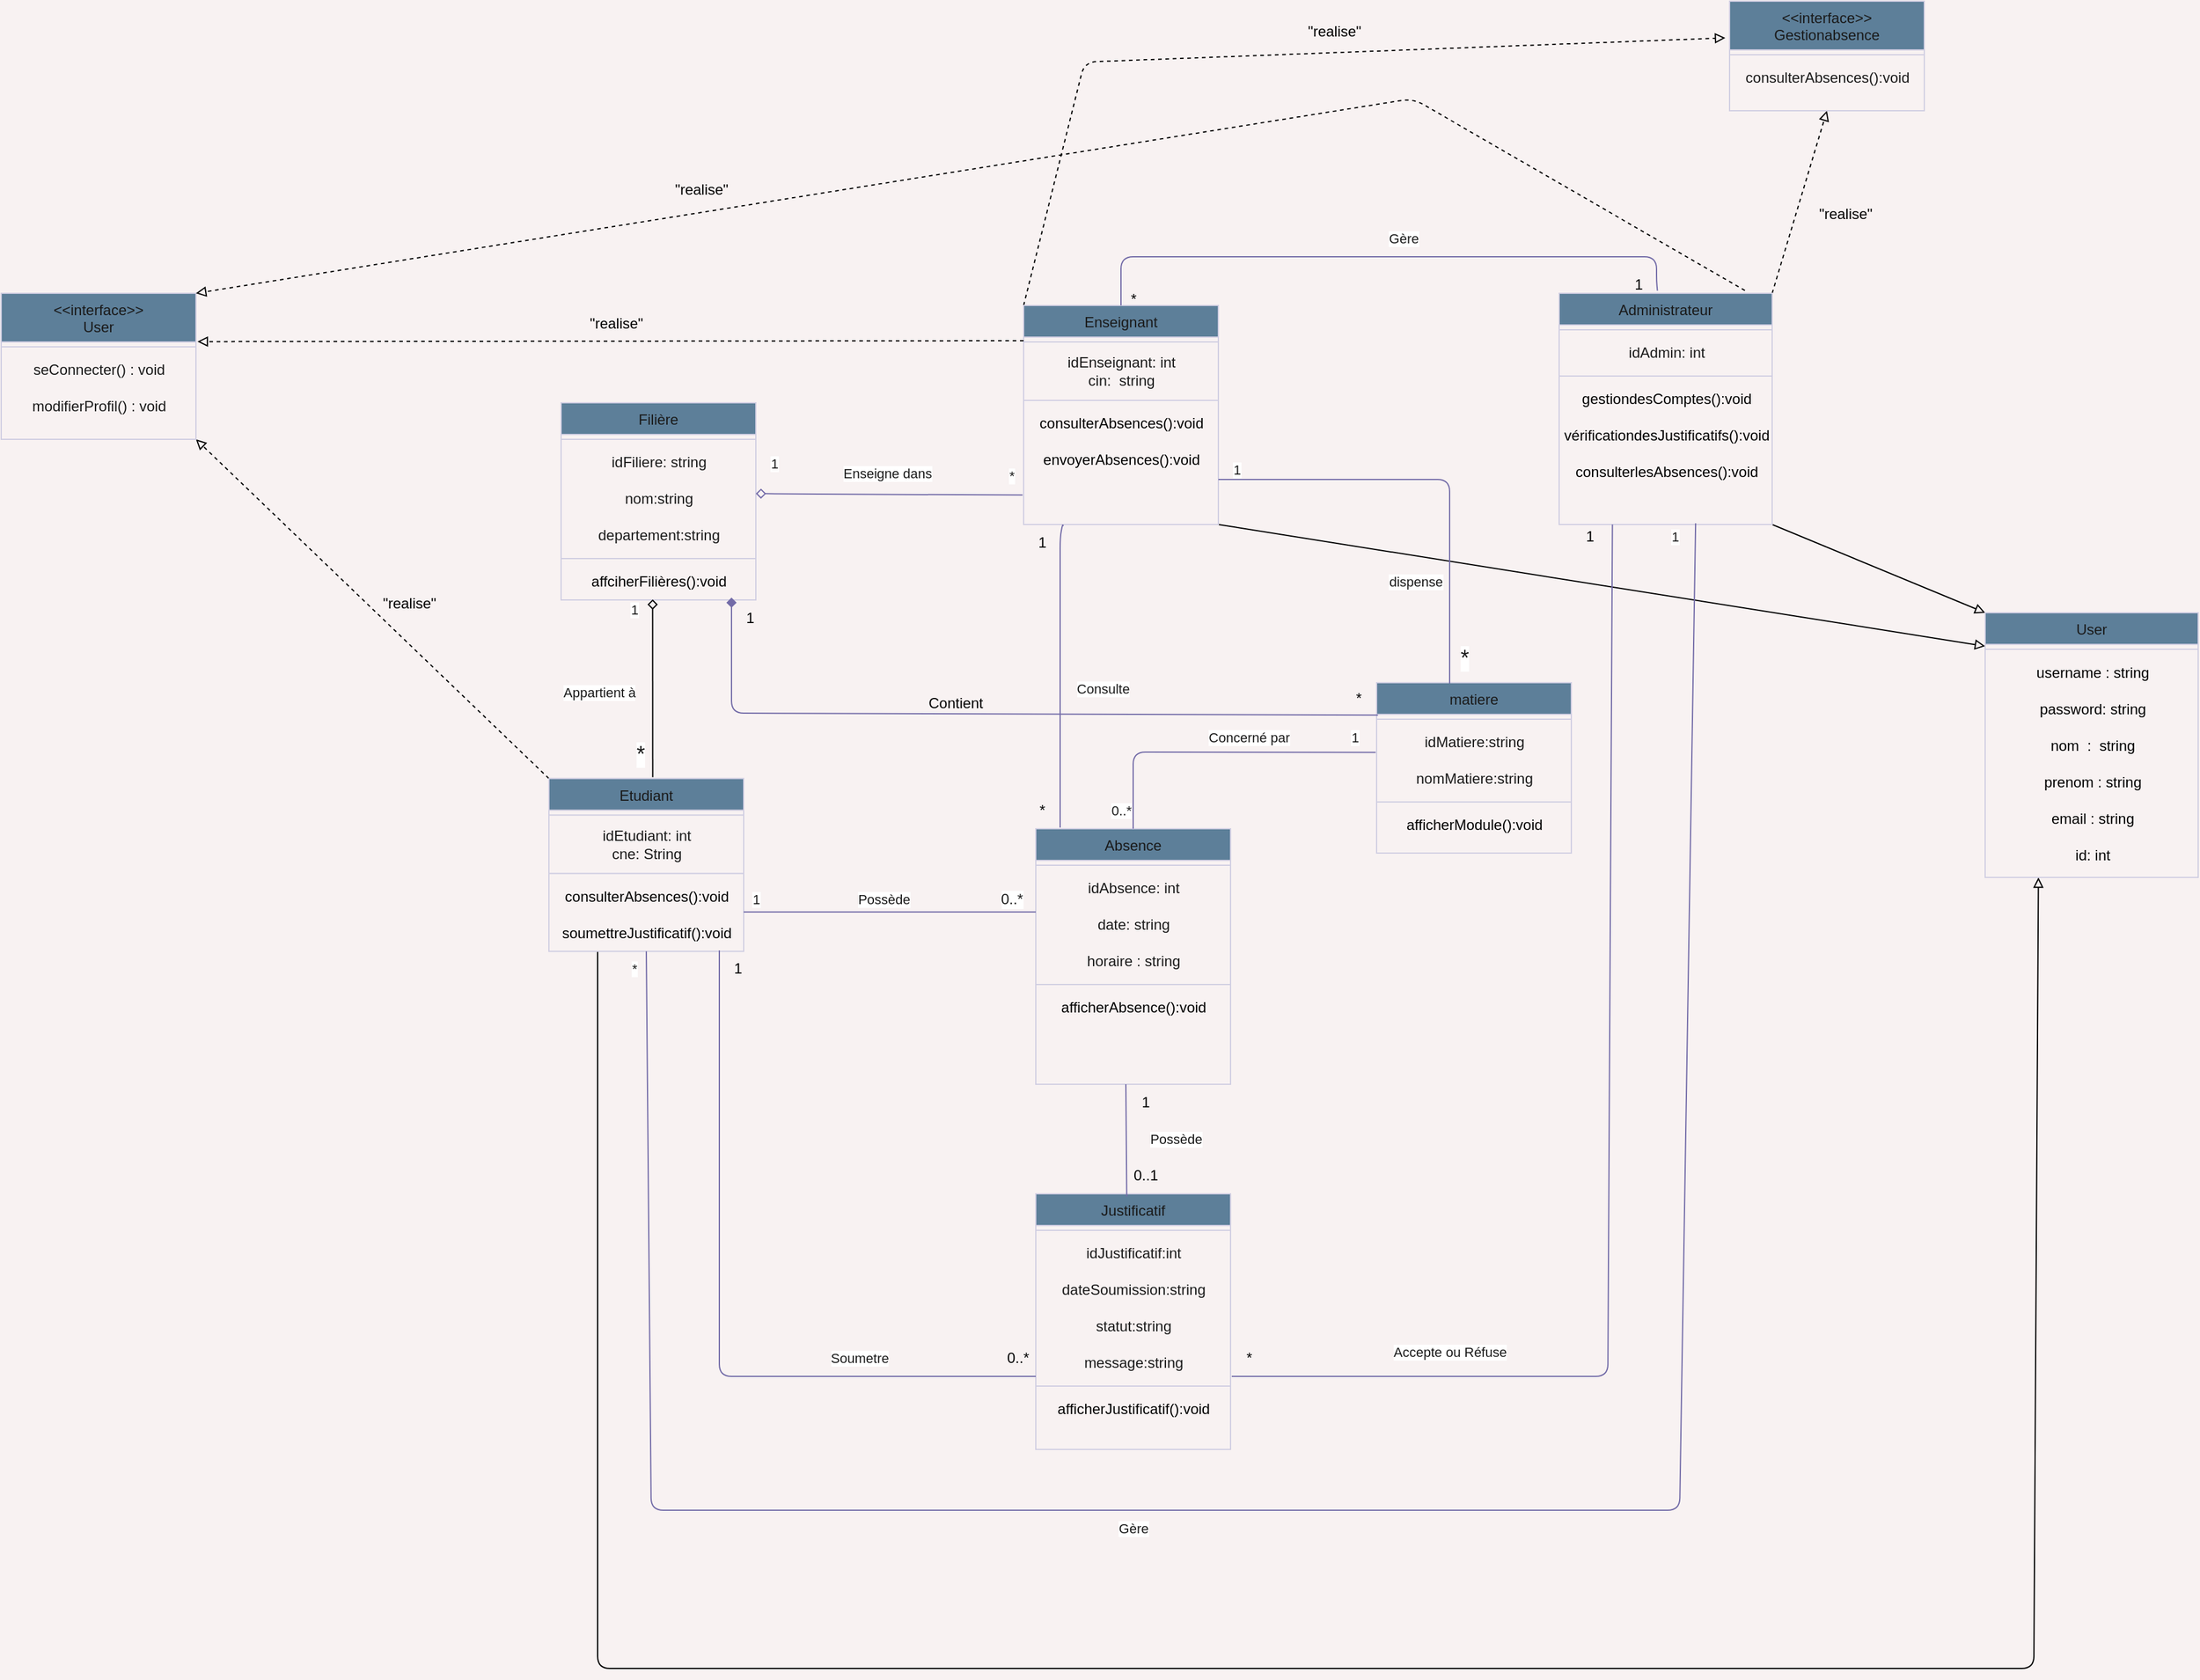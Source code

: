 <mxfile>
    <diagram id="C5RBs43oDa-KdzZeNtuy" name="Page-1">
        <mxGraphModel dx="1240" dy="467" grid="1" gridSize="10" guides="1" tooltips="1" connect="1" arrows="1" fold="1" page="1" pageScale="1" pageWidth="827" pageHeight="1169" background="light-dark(#f8f2f2, #121212)" math="0" shadow="0">
            <root>
                <mxCell id="WIyWlLk6GJQsqaUBKTNV-0"/>
                <mxCell id="WIyWlLk6GJQsqaUBKTNV-1" parent="WIyWlLk6GJQsqaUBKTNV-0"/>
                <mxCell id="57" style="edgeStyle=none;html=1;exitX=0;exitY=0;exitDx=0;exitDy=0;entryX=1;entryY=1;entryDx=0;entryDy=0;dashed=1;endArrow=block;endFill=0;" parent="WIyWlLk6GJQsqaUBKTNV-1" source="zkfFHV4jXpPFQw0GAbJ--6" target="50" edge="1">
                    <mxGeometry relative="1" as="geometry"/>
                </mxCell>
                <mxCell id="91" style="edgeStyle=none;html=1;exitX=0.25;exitY=1;exitDx=0;exitDy=0;endArrow=block;endFill=0;entryX=0.25;entryY=1;entryDx=0;entryDy=0;" parent="WIyWlLk6GJQsqaUBKTNV-1" source="zkfFHV4jXpPFQw0GAbJ--6" edge="1" target="72">
                    <mxGeometry relative="1" as="geometry">
                        <mxPoint x="1310" y="740" as="targetPoint"/>
                        <Array as="points">
                            <mxPoint x="130" y="1400"/>
                            <mxPoint x="1310" y="1400"/>
                        </Array>
                    </mxGeometry>
                </mxCell>
                <mxCell id="zkfFHV4jXpPFQw0GAbJ--6" value="Etudiant" style="swimlane;fontStyle=0;align=center;verticalAlign=top;childLayout=stackLayout;horizontal=1;startSize=26;horizontalStack=0;resizeParent=1;resizeLast=0;collapsible=1;marginBottom=0;rounded=0;shadow=0;strokeWidth=1;labelBackgroundColor=none;fillColor=#5D7F99;strokeColor=#D0CEE2;fontColor=#1A1A1A;" parent="WIyWlLk6GJQsqaUBKTNV-1" vertex="1">
                    <mxGeometry x="90" y="668.75" width="160" height="142" as="geometry">
                        <mxRectangle x="130" y="380" width="160" height="26" as="alternateBounds"/>
                    </mxGeometry>
                </mxCell>
                <mxCell id="zkfFHV4jXpPFQw0GAbJ--9" value="" style="line;html=1;strokeWidth=1;align=left;verticalAlign=middle;spacingTop=-1;spacingLeft=3;spacingRight=3;rotatable=0;labelPosition=right;points=[];portConstraint=eastwest;labelBackgroundColor=none;fillColor=#5D7F99;strokeColor=#D0CEE2;fontColor=#1A1A1A;rounded=0;" parent="zkfFHV4jXpPFQw0GAbJ--6" vertex="1">
                    <mxGeometry y="26" width="160" height="8" as="geometry"/>
                </mxCell>
                <mxCell id="KPbJ_3w0T-IEtuTJ-LnU-7" value="&lt;div&gt;idEtudiant: int&lt;/div&gt;cne: String" style="text;html=1;align=center;verticalAlign=middle;resizable=0;points=[];autosize=1;strokeColor=none;fillColor=none;fontColor=#1A1A1A;" parent="zkfFHV4jXpPFQw0GAbJ--6" vertex="1">
                    <mxGeometry y="34" width="160" height="40" as="geometry"/>
                </mxCell>
                <mxCell id="17" value="" style="line;html=1;strokeWidth=1;align=left;verticalAlign=middle;spacingTop=-1;spacingLeft=3;spacingRight=3;rotatable=0;labelPosition=right;points=[];portConstraint=eastwest;labelBackgroundColor=none;fillColor=#5D7F99;strokeColor=#D0CEE2;fontColor=#1A1A1A;rounded=0;" parent="zkfFHV4jXpPFQw0GAbJ--6" vertex="1">
                    <mxGeometry y="74" width="160" height="8" as="geometry"/>
                </mxCell>
                <mxCell id="18" value="consulterAbsences():void" style="text;html=1;align=center;verticalAlign=middle;resizable=0;points=[];autosize=1;strokeColor=none;fillColor=none;" parent="zkfFHV4jXpPFQw0GAbJ--6" vertex="1">
                    <mxGeometry y="82" width="160" height="30" as="geometry"/>
                </mxCell>
                <mxCell id="20" value="soumettreJustificatif():void" style="text;html=1;align=center;verticalAlign=middle;resizable=0;points=[];autosize=1;strokeColor=none;fillColor=none;" parent="zkfFHV4jXpPFQw0GAbJ--6" vertex="1">
                    <mxGeometry y="112" width="160" height="30" as="geometry"/>
                </mxCell>
                <mxCell id="67" style="edgeStyle=none;html=1;exitX=0;exitY=0;exitDx=0;exitDy=0;entryX=-0.022;entryY=0.335;entryDx=0;entryDy=0;entryPerimeter=0;dashed=1;endArrow=block;endFill=0;" parent="WIyWlLk6GJQsqaUBKTNV-1" source="KPbJ_3w0T-IEtuTJ-LnU-0" target="63" edge="1">
                    <mxGeometry relative="1" as="geometry">
                        <mxPoint x="610.0" y="20" as="targetPoint"/>
                        <Array as="points">
                            <mxPoint x="530" y="80"/>
                        </Array>
                    </mxGeometry>
                </mxCell>
                <mxCell id="90" style="edgeStyle=none;html=1;exitX=1;exitY=1;exitDx=0;exitDy=0;endArrow=block;endFill=0;" parent="WIyWlLk6GJQsqaUBKTNV-1" source="KPbJ_3w0T-IEtuTJ-LnU-0" edge="1">
                    <mxGeometry relative="1" as="geometry">
                        <mxPoint x="1270" y="560" as="targetPoint"/>
                    </mxGeometry>
                </mxCell>
                <mxCell id="KPbJ_3w0T-IEtuTJ-LnU-0" value="Enseignant" style="swimlane;fontStyle=0;align=center;verticalAlign=top;childLayout=stackLayout;horizontal=1;startSize=26;horizontalStack=0;resizeParent=1;resizeLast=0;collapsible=1;marginBottom=0;rounded=0;shadow=0;strokeWidth=1;labelBackgroundColor=none;fillColor=#5D7F99;strokeColor=#D0CEE2;fontColor=#1A1A1A;" parent="WIyWlLk6GJQsqaUBKTNV-1" vertex="1">
                    <mxGeometry x="480" y="280" width="160" height="180" as="geometry">
                        <mxRectangle x="130" y="380" width="160" height="26" as="alternateBounds"/>
                    </mxGeometry>
                </mxCell>
                <mxCell id="KPbJ_3w0T-IEtuTJ-LnU-1" value="" style="line;html=1;strokeWidth=1;align=left;verticalAlign=middle;spacingTop=-1;spacingLeft=3;spacingRight=3;rotatable=0;labelPosition=right;points=[];portConstraint=eastwest;labelBackgroundColor=none;fillColor=#5D7F99;strokeColor=#D0CEE2;fontColor=#1A1A1A;rounded=0;" parent="KPbJ_3w0T-IEtuTJ-LnU-0" vertex="1">
                    <mxGeometry y="26" width="160" height="8" as="geometry"/>
                </mxCell>
                <mxCell id="KPbJ_3w0T-IEtuTJ-LnU-26" value="&lt;div&gt;idEnseignant: int&lt;/div&gt;cin:&amp;nbsp; string" style="text;html=1;align=center;verticalAlign=middle;resizable=0;points=[];autosize=1;strokeColor=none;fillColor=none;fontColor=#1A1A1A;" parent="KPbJ_3w0T-IEtuTJ-LnU-0" vertex="1">
                    <mxGeometry y="34" width="160" height="40" as="geometry"/>
                </mxCell>
                <mxCell id="21" value="" style="line;html=1;strokeWidth=1;align=left;verticalAlign=middle;spacingTop=-1;spacingLeft=3;spacingRight=3;rotatable=0;labelPosition=right;points=[];portConstraint=eastwest;labelBackgroundColor=none;fillColor=#5D7F99;strokeColor=#D0CEE2;fontColor=#1A1A1A;rounded=0;" parent="KPbJ_3w0T-IEtuTJ-LnU-0" vertex="1">
                    <mxGeometry y="74" width="160" height="8" as="geometry"/>
                </mxCell>
                <mxCell id="22" value="consulterAbsences():void" style="text;html=1;align=center;verticalAlign=middle;resizable=0;points=[];autosize=1;strokeColor=none;fillColor=none;" parent="KPbJ_3w0T-IEtuTJ-LnU-0" vertex="1">
                    <mxGeometry y="82" width="160" height="30" as="geometry"/>
                </mxCell>
                <mxCell id="23" value="envoyerAbsences():void" style="text;html=1;align=center;verticalAlign=middle;resizable=0;points=[];autosize=1;strokeColor=none;fillColor=none;" parent="KPbJ_3w0T-IEtuTJ-LnU-0" vertex="1">
                    <mxGeometry y="112" width="160" height="30" as="geometry"/>
                </mxCell>
                <mxCell id="68" style="edgeStyle=none;html=1;exitX=1;exitY=0;exitDx=0;exitDy=0;entryX=0.5;entryY=1;entryDx=0;entryDy=0;dashed=1;endArrow=block;endFill=0;" parent="WIyWlLk6GJQsqaUBKTNV-1" source="KPbJ_3w0T-IEtuTJ-LnU-2" target="63" edge="1">
                    <mxGeometry relative="1" as="geometry"/>
                </mxCell>
                <mxCell id="89" style="edgeStyle=none;html=1;exitX=1;exitY=1;exitDx=0;exitDy=0;entryX=0;entryY=0;entryDx=0;entryDy=0;endArrow=block;endFill=0;" parent="WIyWlLk6GJQsqaUBKTNV-1" source="KPbJ_3w0T-IEtuTJ-LnU-2" target="72" edge="1">
                    <mxGeometry relative="1" as="geometry"/>
                </mxCell>
                <mxCell id="KPbJ_3w0T-IEtuTJ-LnU-2" value="Administrateur" style="swimlane;fontStyle=0;align=center;verticalAlign=top;childLayout=stackLayout;horizontal=1;startSize=26;horizontalStack=0;resizeParent=1;resizeLast=0;collapsible=1;marginBottom=0;rounded=0;shadow=0;strokeWidth=1;labelBackgroundColor=none;fillColor=#5D7F99;strokeColor=#D0CEE2;fontColor=#1A1A1A;" parent="WIyWlLk6GJQsqaUBKTNV-1" vertex="1">
                    <mxGeometry x="920" y="270" width="175" height="190" as="geometry">
                        <mxRectangle x="130" y="380" width="160" height="26" as="alternateBounds"/>
                    </mxGeometry>
                </mxCell>
                <mxCell id="KPbJ_3w0T-IEtuTJ-LnU-3" value="" style="line;html=1;strokeWidth=1;align=left;verticalAlign=middle;spacingTop=-1;spacingLeft=3;spacingRight=3;rotatable=0;labelPosition=right;points=[];portConstraint=eastwest;labelBackgroundColor=none;fillColor=#5D7F99;strokeColor=#D0CEE2;fontColor=#1A1A1A;rounded=0;" parent="KPbJ_3w0T-IEtuTJ-LnU-2" vertex="1">
                    <mxGeometry y="26" width="175" height="8" as="geometry"/>
                </mxCell>
                <mxCell id="KPbJ_3w0T-IEtuTJ-LnU-16" value="idAdmin: int" style="text;html=1;align=center;verticalAlign=middle;resizable=0;points=[];autosize=1;strokeColor=none;fillColor=none;fontColor=#1A1A1A;" parent="KPbJ_3w0T-IEtuTJ-LnU-2" vertex="1">
                    <mxGeometry y="34" width="175" height="30" as="geometry"/>
                </mxCell>
                <mxCell id="26" value="" style="line;html=1;strokeWidth=1;align=left;verticalAlign=middle;spacingTop=-1;spacingLeft=3;spacingRight=3;rotatable=0;labelPosition=right;points=[];portConstraint=eastwest;labelBackgroundColor=none;fillColor=#5D7F99;strokeColor=#D0CEE2;fontColor=#1A1A1A;rounded=0;" parent="KPbJ_3w0T-IEtuTJ-LnU-2" vertex="1">
                    <mxGeometry y="64" width="175" height="8" as="geometry"/>
                </mxCell>
                <mxCell id="27" value="gestiondesComptes():void" style="text;html=1;align=center;verticalAlign=middle;resizable=0;points=[];autosize=1;strokeColor=none;fillColor=none;" parent="KPbJ_3w0T-IEtuTJ-LnU-2" vertex="1">
                    <mxGeometry y="72" width="175" height="30" as="geometry"/>
                </mxCell>
                <mxCell id="28" value="vérificationdesJustificatifs():void" style="text;html=1;align=center;verticalAlign=middle;resizable=0;points=[];autosize=1;strokeColor=none;fillColor=none;" parent="KPbJ_3w0T-IEtuTJ-LnU-2" vertex="1">
                    <mxGeometry y="102" width="175" height="30" as="geometry"/>
                </mxCell>
                <mxCell id="31" value="consulterlesAbsences():void" style="text;html=1;align=center;verticalAlign=middle;resizable=0;points=[];autosize=1;strokeColor=none;fillColor=none;" parent="KPbJ_3w0T-IEtuTJ-LnU-2" vertex="1">
                    <mxGeometry y="132" width="175" height="30" as="geometry"/>
                </mxCell>
                <mxCell id="KPbJ_3w0T-IEtuTJ-LnU-34" value="Filière" style="swimlane;fontStyle=0;align=center;verticalAlign=top;childLayout=stackLayout;horizontal=1;startSize=26;horizontalStack=0;resizeParent=1;resizeLast=0;collapsible=1;marginBottom=0;rounded=0;shadow=0;strokeWidth=1;labelBackgroundColor=none;fillColor=#5D7F99;strokeColor=#D0CEE2;fontColor=#1A1A1A;" parent="WIyWlLk6GJQsqaUBKTNV-1" vertex="1">
                    <mxGeometry x="100" y="360" width="160" height="162" as="geometry">
                        <mxRectangle x="130" y="380" width="160" height="26" as="alternateBounds"/>
                    </mxGeometry>
                </mxCell>
                <mxCell id="KPbJ_3w0T-IEtuTJ-LnU-35" value="" style="line;html=1;strokeWidth=1;align=left;verticalAlign=middle;spacingTop=-1;spacingLeft=3;spacingRight=3;rotatable=0;labelPosition=right;points=[];portConstraint=eastwest;labelBackgroundColor=none;fillColor=#5D7F99;strokeColor=#D0CEE2;fontColor=#1A1A1A;rounded=0;" parent="KPbJ_3w0T-IEtuTJ-LnU-34" vertex="1">
                    <mxGeometry y="26" width="160" height="8" as="geometry"/>
                </mxCell>
                <mxCell id="KPbJ_3w0T-IEtuTJ-LnU-36" value="idFiliere: string" style="text;html=1;align=center;verticalAlign=middle;resizable=0;points=[];autosize=1;strokeColor=none;fillColor=none;fontColor=#1A1A1A;" parent="KPbJ_3w0T-IEtuTJ-LnU-34" vertex="1">
                    <mxGeometry y="34" width="160" height="30" as="geometry"/>
                </mxCell>
                <mxCell id="KPbJ_3w0T-IEtuTJ-LnU-37" value="nom:string" style="text;html=1;align=center;verticalAlign=middle;resizable=0;points=[];autosize=1;strokeColor=none;fillColor=none;fontColor=#1A1A1A;" parent="KPbJ_3w0T-IEtuTJ-LnU-34" vertex="1">
                    <mxGeometry y="64" width="160" height="30" as="geometry"/>
                </mxCell>
                <mxCell id="KPbJ_3w0T-IEtuTJ-LnU-38" value="departement:string" style="text;html=1;align=center;verticalAlign=middle;resizable=0;points=[];autosize=1;strokeColor=none;fillColor=none;fontColor=#1A1A1A;" parent="KPbJ_3w0T-IEtuTJ-LnU-34" vertex="1">
                    <mxGeometry y="94" width="160" height="30" as="geometry"/>
                </mxCell>
                <mxCell id="39" value="" style="line;html=1;strokeWidth=1;align=left;verticalAlign=middle;spacingTop=-1;spacingLeft=3;spacingRight=3;rotatable=0;labelPosition=right;points=[];portConstraint=eastwest;labelBackgroundColor=none;fillColor=#5D7F99;strokeColor=#D0CEE2;fontColor=#1A1A1A;rounded=0;" parent="KPbJ_3w0T-IEtuTJ-LnU-34" vertex="1">
                    <mxGeometry y="124" width="160" height="8" as="geometry"/>
                </mxCell>
                <mxCell id="40" value="affciherFilières():void" style="text;html=1;align=center;verticalAlign=middle;resizable=0;points=[];autosize=1;strokeColor=none;fillColor=none;" parent="KPbJ_3w0T-IEtuTJ-LnU-34" vertex="1">
                    <mxGeometry y="132" width="160" height="30" as="geometry"/>
                </mxCell>
                <mxCell id="KPbJ_3w0T-IEtuTJ-LnU-40" value="matiere" style="swimlane;fontStyle=0;align=center;verticalAlign=top;childLayout=stackLayout;horizontal=1;startSize=26;horizontalStack=0;resizeParent=1;resizeLast=0;collapsible=1;marginBottom=0;rounded=0;shadow=0;strokeWidth=1;labelBackgroundColor=none;fillColor=#5D7F99;strokeColor=#D0CEE2;fontColor=#1A1A1A;" parent="WIyWlLk6GJQsqaUBKTNV-1" vertex="1">
                    <mxGeometry x="770" y="590" width="160" height="140" as="geometry">
                        <mxRectangle x="130" y="380" width="160" height="26" as="alternateBounds"/>
                    </mxGeometry>
                </mxCell>
                <mxCell id="KPbJ_3w0T-IEtuTJ-LnU-41" value="" style="line;html=1;strokeWidth=1;align=left;verticalAlign=middle;spacingTop=-1;spacingLeft=3;spacingRight=3;rotatable=0;labelPosition=right;points=[];portConstraint=eastwest;labelBackgroundColor=none;fillColor=#5D7F99;strokeColor=#D0CEE2;fontColor=#1A1A1A;rounded=0;" parent="KPbJ_3w0T-IEtuTJ-LnU-40" vertex="1">
                    <mxGeometry y="26" width="160" height="8" as="geometry"/>
                </mxCell>
                <mxCell id="KPbJ_3w0T-IEtuTJ-LnU-42" value="idMatiere:string" style="text;html=1;align=center;verticalAlign=middle;resizable=0;points=[];autosize=1;strokeColor=none;fillColor=none;fontColor=#1A1A1A;" parent="KPbJ_3w0T-IEtuTJ-LnU-40" vertex="1">
                    <mxGeometry y="34" width="160" height="30" as="geometry"/>
                </mxCell>
                <mxCell id="KPbJ_3w0T-IEtuTJ-LnU-43" value="nomMatiere:string" style="text;html=1;align=center;verticalAlign=middle;resizable=0;points=[];autosize=1;strokeColor=none;fillColor=none;fontColor=#1A1A1A;" parent="KPbJ_3w0T-IEtuTJ-LnU-40" vertex="1">
                    <mxGeometry y="64" width="160" height="30" as="geometry"/>
                </mxCell>
                <mxCell id="32" value="" style="line;html=1;strokeWidth=1;align=left;verticalAlign=middle;spacingTop=-1;spacingLeft=3;spacingRight=3;rotatable=0;labelPosition=right;points=[];portConstraint=eastwest;labelBackgroundColor=none;fillColor=#5D7F99;strokeColor=#D0CEE2;fontColor=#1A1A1A;rounded=0;" parent="KPbJ_3w0T-IEtuTJ-LnU-40" vertex="1">
                    <mxGeometry y="94" width="160" height="8" as="geometry"/>
                </mxCell>
                <mxCell id="33" value="afficherModule():void" style="text;html=1;align=center;verticalAlign=middle;resizable=0;points=[];autosize=1;strokeColor=none;fillColor=none;" parent="KPbJ_3w0T-IEtuTJ-LnU-40" vertex="1">
                    <mxGeometry y="102" width="160" height="30" as="geometry"/>
                </mxCell>
                <mxCell id="KPbJ_3w0T-IEtuTJ-LnU-48" value="Absence" style="swimlane;fontStyle=0;align=center;verticalAlign=top;childLayout=stackLayout;horizontal=1;startSize=26;horizontalStack=0;resizeParent=1;resizeLast=0;collapsible=1;marginBottom=0;rounded=0;shadow=0;strokeWidth=1;labelBackgroundColor=none;fillColor=#5D7F99;strokeColor=#D0CEE2;fontColor=#1A1A1A;" parent="WIyWlLk6GJQsqaUBKTNV-1" vertex="1">
                    <mxGeometry x="490" y="710" width="160" height="210" as="geometry">
                        <mxRectangle x="130" y="380" width="160" height="26" as="alternateBounds"/>
                    </mxGeometry>
                </mxCell>
                <mxCell id="KPbJ_3w0T-IEtuTJ-LnU-49" value="" style="line;html=1;strokeWidth=1;align=left;verticalAlign=middle;spacingTop=-1;spacingLeft=3;spacingRight=3;rotatable=0;labelPosition=right;points=[];portConstraint=eastwest;labelBackgroundColor=none;fillColor=#5D7F99;strokeColor=#D0CEE2;fontColor=#1A1A1A;rounded=0;" parent="KPbJ_3w0T-IEtuTJ-LnU-48" vertex="1">
                    <mxGeometry y="26" width="160" height="8" as="geometry"/>
                </mxCell>
                <mxCell id="KPbJ_3w0T-IEtuTJ-LnU-50" value="idAbsence: int" style="text;html=1;align=center;verticalAlign=middle;resizable=0;points=[];autosize=1;strokeColor=none;fillColor=none;fontColor=#1A1A1A;" parent="KPbJ_3w0T-IEtuTJ-LnU-48" vertex="1">
                    <mxGeometry y="34" width="160" height="30" as="geometry"/>
                </mxCell>
                <mxCell id="KPbJ_3w0T-IEtuTJ-LnU-51" value="date: string" style="text;html=1;align=center;verticalAlign=middle;resizable=0;points=[];autosize=1;strokeColor=none;fillColor=none;fontColor=#1A1A1A;" parent="KPbJ_3w0T-IEtuTJ-LnU-48" vertex="1">
                    <mxGeometry y="64" width="160" height="30" as="geometry"/>
                </mxCell>
                <mxCell id="KPbJ_3w0T-IEtuTJ-LnU-52" value="horaire : string" style="text;html=1;align=center;verticalAlign=middle;resizable=0;points=[];autosize=1;strokeColor=none;fillColor=none;fontColor=#1A1A1A;" parent="KPbJ_3w0T-IEtuTJ-LnU-48" vertex="1">
                    <mxGeometry y="94" width="160" height="30" as="geometry"/>
                </mxCell>
                <mxCell id="34" value="" style="line;html=1;strokeWidth=1;align=left;verticalAlign=middle;spacingTop=-1;spacingLeft=3;spacingRight=3;rotatable=0;labelPosition=right;points=[];portConstraint=eastwest;labelBackgroundColor=none;fillColor=#5D7F99;strokeColor=#D0CEE2;fontColor=#1A1A1A;rounded=0;" parent="KPbJ_3w0T-IEtuTJ-LnU-48" vertex="1">
                    <mxGeometry y="124" width="160" height="8" as="geometry"/>
                </mxCell>
                <mxCell id="35" value="afficherAbsence():void" style="text;html=1;align=center;verticalAlign=middle;resizable=0;points=[];autosize=1;strokeColor=none;fillColor=none;" parent="KPbJ_3w0T-IEtuTJ-LnU-48" vertex="1">
                    <mxGeometry y="132" width="160" height="30" as="geometry"/>
                </mxCell>
                <mxCell id="KPbJ_3w0T-IEtuTJ-LnU-61" value="Appartient à" style="text;whiteSpace=wrap;html=1;fontFamily=Helvetica;fontSize=11;fontColor=#1A1A1A;labelBackgroundColor=default;" parent="WIyWlLk6GJQsqaUBKTNV-1" vertex="1">
                    <mxGeometry x="100" y="585" width="80" height="20" as="geometry"/>
                </mxCell>
                <mxCell id="KPbJ_3w0T-IEtuTJ-LnU-62" value="" style="endArrow=none;html=1;rounded=1;strokeColor=#736CA8;align=center;verticalAlign=middle;fontFamily=Helvetica;fontSize=11;fontColor=#1A1A1A;labelBackgroundColor=default;exitX=0.375;exitY=0.004;exitDx=0;exitDy=0;exitPerimeter=0;" parent="WIyWlLk6GJQsqaUBKTNV-1" source="KPbJ_3w0T-IEtuTJ-LnU-40" edge="1">
                    <mxGeometry width="50" height="50" relative="1" as="geometry">
                        <mxPoint x="750" y="575" as="sourcePoint"/>
                        <mxPoint x="640" y="423" as="targetPoint"/>
                        <Array as="points">
                            <mxPoint x="830" y="423"/>
                        </Array>
                    </mxGeometry>
                </mxCell>
                <mxCell id="KPbJ_3w0T-IEtuTJ-LnU-63" value="dispense" style="text;html=1;align=center;verticalAlign=middle;resizable=0;points=[];autosize=1;strokeColor=none;fillColor=none;fontFamily=Helvetica;fontSize=11;fontColor=#1A1A1A;labelBackgroundColor=default;" parent="WIyWlLk6GJQsqaUBKTNV-1" vertex="1">
                    <mxGeometry x="767" y="492" width="70" height="30" as="geometry"/>
                </mxCell>
                <mxCell id="KPbJ_3w0T-IEtuTJ-LnU-65" value="" style="endArrow=none;html=1;rounded=1;strokeColor=#736CA8;align=center;verticalAlign=middle;fontFamily=Helvetica;fontSize=11;fontColor=#1A1A1A;labelBackgroundColor=default;entryX=1.024;entryY=0.447;entryDx=0;entryDy=0;exitX=0.167;exitY=0.667;exitDx=0;exitDy=0;exitPerimeter=0;entryPerimeter=0;" parent="WIyWlLk6GJQsqaUBKTNV-1" source="13" target="14" edge="1">
                    <mxGeometry width="50" height="50" relative="1" as="geometry">
                        <mxPoint x="560" y="310" as="sourcePoint"/>
                        <mxPoint x="790" y="170" as="targetPoint"/>
                        <Array as="points">
                            <mxPoint x="560" y="240"/>
                            <mxPoint x="780" y="240"/>
                            <mxPoint x="1000" y="240"/>
                            <mxPoint x="1000" y="260"/>
                        </Array>
                    </mxGeometry>
                </mxCell>
                <mxCell id="KPbJ_3w0T-IEtuTJ-LnU-66" value="Gère" style="text;html=1;align=center;verticalAlign=middle;resizable=0;points=[];autosize=1;strokeColor=none;fillColor=none;fontFamily=Helvetica;fontSize=11;fontColor=#1A1A1A;labelBackgroundColor=default;" parent="WIyWlLk6GJQsqaUBKTNV-1" vertex="1">
                    <mxGeometry x="767" y="210" width="50" height="30" as="geometry"/>
                </mxCell>
                <mxCell id="KPbJ_3w0T-IEtuTJ-LnU-67" value="" style="endArrow=none;html=1;rounded=1;strokeColor=#736CA8;align=center;verticalAlign=middle;fontFamily=Helvetica;fontSize=11;fontColor=#1A1A1A;labelBackgroundColor=default;exitX=0.5;exitY=1;exitDx=0;exitDy=0;entryX=1.07;entryY=0.132;entryDx=0;entryDy=0;entryPerimeter=0;" parent="WIyWlLk6GJQsqaUBKTNV-1" source="zkfFHV4jXpPFQw0GAbJ--6" target="KPbJ_3w0T-IEtuTJ-LnU-83" edge="1">
                    <mxGeometry width="50" height="50" relative="1" as="geometry">
                        <mxPoint x="174" y="970" as="sourcePoint"/>
                        <mxPoint x="1030" y="420" as="targetPoint"/>
                        <Array as="points">
                            <mxPoint x="174" y="1270"/>
                            <mxPoint x="1019" y="1270"/>
                        </Array>
                    </mxGeometry>
                </mxCell>
                <mxCell id="KPbJ_3w0T-IEtuTJ-LnU-68" value="Gère" style="text;html=1;align=center;verticalAlign=middle;resizable=0;points=[];autosize=1;strokeColor=none;fillColor=none;fontFamily=Helvetica;fontSize=11;fontColor=#1A1A1A;labelBackgroundColor=default;" parent="WIyWlLk6GJQsqaUBKTNV-1" vertex="1">
                    <mxGeometry x="545" y="1270" width="50" height="30" as="geometry"/>
                </mxCell>
                <mxCell id="KPbJ_3w0T-IEtuTJ-LnU-69" value="1" style="text;html=1;align=center;verticalAlign=middle;resizable=0;points=[];autosize=1;strokeColor=none;fillColor=none;fontFamily=Helvetica;fontSize=11;fontColor=#1A1A1A;labelBackgroundColor=default;" parent="WIyWlLk6GJQsqaUBKTNV-1" vertex="1">
                    <mxGeometry x="145" y="515" width="30" height="30" as="geometry"/>
                </mxCell>
                <mxCell id="KPbJ_3w0T-IEtuTJ-LnU-70" value="*" style="text;html=1;align=center;verticalAlign=middle;resizable=0;points=[];autosize=1;strokeColor=none;fillColor=none;fontFamily=Helvetica;fontSize=18;fontColor=#1A1A1A;labelBackgroundColor=default;strokeWidth=1;" parent="WIyWlLk6GJQsqaUBKTNV-1" vertex="1">
                    <mxGeometry x="150" y="628.75" width="30" height="40" as="geometry"/>
                </mxCell>
                <mxCell id="KPbJ_3w0T-IEtuTJ-LnU-72" value="*" style="text;html=1;align=center;verticalAlign=middle;resizable=0;points=[];autosize=1;strokeColor=none;fillColor=none;fontFamily=Helvetica;fontSize=18;fontColor=#1A1A1A;labelBackgroundColor=default;" parent="WIyWlLk6GJQsqaUBKTNV-1" vertex="1">
                    <mxGeometry x="827" y="550" width="30" height="40" as="geometry"/>
                </mxCell>
                <mxCell id="KPbJ_3w0T-IEtuTJ-LnU-73" value="1" style="text;html=1;align=center;verticalAlign=middle;resizable=0;points=[];autosize=1;strokeColor=none;fillColor=none;fontFamily=Helvetica;fontSize=11;fontColor=#1A1A1A;labelBackgroundColor=default;" parent="WIyWlLk6GJQsqaUBKTNV-1" vertex="1">
                    <mxGeometry x="640" y="400" width="30" height="30" as="geometry"/>
                </mxCell>
                <mxCell id="KPbJ_3w0T-IEtuTJ-LnU-74" value="" style="endArrow=none;html=1;rounded=1;strokeColor=#736CA8;align=center;verticalAlign=middle;fontFamily=Helvetica;fontSize=11;fontColor=#1A1A1A;labelBackgroundColor=default;exitX=0.167;exitY=0.861;exitDx=0;exitDy=0;exitPerimeter=0;entryX=0;entryY=0.144;entryDx=0;entryDy=0;entryPerimeter=0;" parent="WIyWlLk6GJQsqaUBKTNV-1" source="KPbJ_3w0T-IEtuTJ-LnU-76" target="KPbJ_3w0T-IEtuTJ-LnU-51" edge="1">
                    <mxGeometry width="50" height="50" relative="1" as="geometry">
                        <mxPoint x="380" y="840" as="sourcePoint"/>
                        <mxPoint x="380" y="655" as="targetPoint"/>
                    </mxGeometry>
                </mxCell>
                <mxCell id="KPbJ_3w0T-IEtuTJ-LnU-75" value="Possède" style="text;html=1;align=center;verticalAlign=middle;resizable=0;points=[];autosize=1;strokeColor=none;fillColor=none;fontFamily=Helvetica;fontSize=11;fontColor=#1A1A1A;labelBackgroundColor=default;" parent="WIyWlLk6GJQsqaUBKTNV-1" vertex="1">
                    <mxGeometry x="330" y="752.5" width="70" height="30" as="geometry"/>
                </mxCell>
                <mxCell id="KPbJ_3w0T-IEtuTJ-LnU-76" value="1" style="text;html=1;align=center;verticalAlign=middle;resizable=0;points=[];autosize=1;strokeColor=none;fillColor=none;fontFamily=Helvetica;fontSize=11;fontColor=#1A1A1A;labelBackgroundColor=default;" parent="WIyWlLk6GJQsqaUBKTNV-1" vertex="1">
                    <mxGeometry x="245" y="752.5" width="30" height="30" as="geometry"/>
                </mxCell>
                <mxCell id="KPbJ_3w0T-IEtuTJ-LnU-77" value="&lt;font style=&quot;font-size: 12px;&quot;&gt;0..*&lt;/font&gt;" style="text;html=1;align=center;verticalAlign=middle;resizable=0;points=[];autosize=1;strokeColor=none;fillColor=none;fontFamily=Helvetica;fontSize=11;fontColor=#1A1A1A;labelBackgroundColor=default;" parent="WIyWlLk6GJQsqaUBKTNV-1" vertex="1">
                    <mxGeometry x="450" y="752.5" width="40" height="30" as="geometry"/>
                </mxCell>
                <mxCell id="KPbJ_3w0T-IEtuTJ-LnU-78" value="" style="endArrow=none;html=1;rounded=1;strokeColor=#736CA8;align=center;verticalAlign=middle;fontFamily=Helvetica;fontSize=11;fontColor=#1A1A1A;labelBackgroundColor=default;exitX=-0.005;exitY=0.773;exitDx=0;exitDy=0;exitPerimeter=0;entryX=0.5;entryY=0;entryDx=0;entryDy=0;" parent="WIyWlLk6GJQsqaUBKTNV-1" source="KPbJ_3w0T-IEtuTJ-LnU-42" target="KPbJ_3w0T-IEtuTJ-LnU-48" edge="1">
                    <mxGeometry width="50" height="50" relative="1" as="geometry">
                        <mxPoint x="550" y="690" as="sourcePoint"/>
                        <mxPoint x="550" y="505" as="targetPoint"/>
                        <Array as="points">
                            <mxPoint x="570" y="647"/>
                        </Array>
                    </mxGeometry>
                </mxCell>
                <mxCell id="KPbJ_3w0T-IEtuTJ-LnU-79" value="Concerné par" style="text;html=1;align=center;verticalAlign=middle;resizable=0;points=[];autosize=1;strokeColor=none;fillColor=none;fontFamily=Helvetica;fontSize=11;fontColor=#1A1A1A;labelBackgroundColor=default;" parent="WIyWlLk6GJQsqaUBKTNV-1" vertex="1">
                    <mxGeometry x="620" y="620" width="90" height="30" as="geometry"/>
                </mxCell>
                <mxCell id="KPbJ_3w0T-IEtuTJ-LnU-80" value="1" style="text;html=1;align=center;verticalAlign=middle;resizable=0;points=[];autosize=1;strokeColor=none;fillColor=none;fontFamily=Helvetica;fontSize=11;fontColor=#1A1A1A;labelBackgroundColor=default;" parent="WIyWlLk6GJQsqaUBKTNV-1" vertex="1">
                    <mxGeometry x="737" y="620" width="30" height="30" as="geometry"/>
                </mxCell>
                <mxCell id="KPbJ_3w0T-IEtuTJ-LnU-81" value="0..*" style="text;html=1;align=center;verticalAlign=middle;resizable=0;points=[];autosize=1;strokeColor=none;fillColor=none;fontFamily=Helvetica;fontSize=11;fontColor=#1A1A1A;labelBackgroundColor=default;" parent="WIyWlLk6GJQsqaUBKTNV-1" vertex="1">
                    <mxGeometry x="540" y="680" width="40" height="30" as="geometry"/>
                </mxCell>
                <mxCell id="KPbJ_3w0T-IEtuTJ-LnU-82" value="*" style="text;html=1;align=center;verticalAlign=middle;resizable=0;points=[];autosize=1;strokeColor=none;fillColor=none;fontFamily=Helvetica;fontSize=11;fontColor=#1A1A1A;labelBackgroundColor=default;" parent="WIyWlLk6GJQsqaUBKTNV-1" vertex="1">
                    <mxGeometry x="145" y="810" width="30" height="30" as="geometry"/>
                </mxCell>
                <mxCell id="KPbJ_3w0T-IEtuTJ-LnU-83" value="1" style="text;html=1;align=center;verticalAlign=middle;resizable=0;points=[];autosize=1;strokeColor=none;fillColor=none;fontFamily=Helvetica;fontSize=11;fontColor=#1A1A1A;labelBackgroundColor=default;" parent="WIyWlLk6GJQsqaUBKTNV-1" vertex="1">
                    <mxGeometry x="1000" y="455" width="30" height="30" as="geometry"/>
                </mxCell>
                <mxCell id="KPbJ_3w0T-IEtuTJ-LnU-84" value="" style="endArrow=diamond;html=1;rounded=1;strokeColor=#736CA8;align=center;verticalAlign=middle;fontFamily=Helvetica;fontSize=11;fontColor=#1A1A1A;labelBackgroundColor=default;entryX=0.989;entryY=0.187;entryDx=0;entryDy=0;entryPerimeter=0;exitX=0.804;exitY=1.026;exitDx=0;exitDy=0;exitPerimeter=0;endFill=0;" parent="WIyWlLk6GJQsqaUBKTNV-1" source="KPbJ_3w0T-IEtuTJ-LnU-87" edge="1">
                    <mxGeometry width="50" height="50" relative="1" as="geometry">
                        <mxPoint x="483.19" y="432.71" as="sourcePoint"/>
                        <mxPoint x="260" y="434.61" as="targetPoint"/>
                        <Array as="points">
                            <mxPoint x="301.76" y="435"/>
                        </Array>
                    </mxGeometry>
                </mxCell>
                <mxCell id="KPbJ_3w0T-IEtuTJ-LnU-85" value="Enseigne dans" style="text;whiteSpace=wrap;html=1;fontFamily=Helvetica;fontSize=11;fontColor=#1A1A1A;labelBackgroundColor=default;" parent="WIyWlLk6GJQsqaUBKTNV-1" vertex="1">
                    <mxGeometry x="330" y="405" width="80" height="20" as="geometry"/>
                </mxCell>
                <mxCell id="KPbJ_3w0T-IEtuTJ-LnU-86" value="1" style="text;html=1;align=center;verticalAlign=middle;resizable=0;points=[];autosize=1;strokeColor=none;fillColor=none;fontFamily=Helvetica;fontSize=11;fontColor=#1A1A1A;labelBackgroundColor=default;" parent="WIyWlLk6GJQsqaUBKTNV-1" vertex="1">
                    <mxGeometry x="260" y="395" width="30" height="30" as="geometry"/>
                </mxCell>
                <mxCell id="KPbJ_3w0T-IEtuTJ-LnU-87" value="*" style="text;html=1;align=center;verticalAlign=middle;resizable=0;points=[];autosize=1;strokeColor=none;fillColor=none;fontFamily=Helvetica;fontSize=11;fontColor=#1A1A1A;labelBackgroundColor=default;" parent="WIyWlLk6GJQsqaUBKTNV-1" vertex="1">
                    <mxGeometry x="455" y="405" width="30" height="30" as="geometry"/>
                </mxCell>
                <mxCell id="KPbJ_3w0T-IEtuTJ-LnU-88" value="Justificatif" style="swimlane;fontStyle=0;align=center;verticalAlign=top;childLayout=stackLayout;horizontal=1;startSize=26;horizontalStack=0;resizeParent=1;resizeLast=0;collapsible=1;marginBottom=0;rounded=0;shadow=0;strokeWidth=1;labelBackgroundColor=none;fillColor=#5D7F99;strokeColor=#D0CEE2;fontColor=#1A1A1A;" parent="WIyWlLk6GJQsqaUBKTNV-1" vertex="1">
                    <mxGeometry x="490" y="1010" width="160" height="210" as="geometry">
                        <mxRectangle x="130" y="380" width="160" height="26" as="alternateBounds"/>
                    </mxGeometry>
                </mxCell>
                <mxCell id="KPbJ_3w0T-IEtuTJ-LnU-89" value="" style="line;html=1;strokeWidth=1;align=left;verticalAlign=middle;spacingTop=-1;spacingLeft=3;spacingRight=3;rotatable=0;labelPosition=right;points=[];portConstraint=eastwest;labelBackgroundColor=none;fillColor=#5D7F99;strokeColor=#D0CEE2;fontColor=#1A1A1A;rounded=0;" parent="KPbJ_3w0T-IEtuTJ-LnU-88" vertex="1">
                    <mxGeometry y="26" width="160" height="8" as="geometry"/>
                </mxCell>
                <mxCell id="KPbJ_3w0T-IEtuTJ-LnU-90" value="idJustificatif:int" style="text;html=1;align=center;verticalAlign=middle;resizable=0;points=[];autosize=1;strokeColor=none;fillColor=none;fontColor=#1A1A1A;" parent="KPbJ_3w0T-IEtuTJ-LnU-88" vertex="1">
                    <mxGeometry y="34" width="160" height="30" as="geometry"/>
                </mxCell>
                <mxCell id="KPbJ_3w0T-IEtuTJ-LnU-91" value="dateSoumission:string" style="text;html=1;align=center;verticalAlign=middle;resizable=0;points=[];autosize=1;strokeColor=none;fillColor=none;fontColor=#1A1A1A;" parent="KPbJ_3w0T-IEtuTJ-LnU-88" vertex="1">
                    <mxGeometry y="64" width="160" height="30" as="geometry"/>
                </mxCell>
                <mxCell id="KPbJ_3w0T-IEtuTJ-LnU-92" value="statut:string" style="text;html=1;align=center;verticalAlign=middle;resizable=0;points=[];autosize=1;strokeColor=none;fillColor=none;fontColor=#1A1A1A;" parent="KPbJ_3w0T-IEtuTJ-LnU-88" vertex="1">
                    <mxGeometry y="94" width="160" height="30" as="geometry"/>
                </mxCell>
                <mxCell id="93" value="message:string" style="text;html=1;align=center;verticalAlign=middle;resizable=0;points=[];autosize=1;strokeColor=none;fillColor=none;fontColor=#1A1A1A;" parent="KPbJ_3w0T-IEtuTJ-LnU-88" vertex="1">
                    <mxGeometry y="124" width="160" height="30" as="geometry"/>
                </mxCell>
                <mxCell id="37" value="" style="line;html=1;strokeWidth=1;align=left;verticalAlign=middle;spacingTop=-1;spacingLeft=3;spacingRight=3;rotatable=0;labelPosition=right;points=[];portConstraint=eastwest;labelBackgroundColor=none;fillColor=#5D7F99;strokeColor=#D0CEE2;fontColor=#1A1A1A;rounded=0;" parent="KPbJ_3w0T-IEtuTJ-LnU-88" vertex="1">
                    <mxGeometry y="154" width="160" height="8" as="geometry"/>
                </mxCell>
                <mxCell id="36" value="afficherJustificatif():void" style="text;html=1;align=center;verticalAlign=middle;resizable=0;points=[];autosize=1;strokeColor=none;fillColor=none;" parent="KPbJ_3w0T-IEtuTJ-LnU-88" vertex="1">
                    <mxGeometry y="162" width="160" height="30" as="geometry"/>
                </mxCell>
                <mxCell id="KPbJ_3w0T-IEtuTJ-LnU-93" value="" style="endArrow=none;html=1;rounded=1;strokeColor=#736CA8;align=center;verticalAlign=middle;fontFamily=Helvetica;fontSize=11;fontColor=#1A1A1A;labelBackgroundColor=default;" parent="WIyWlLk6GJQsqaUBKTNV-1" edge="1">
                    <mxGeometry width="50" height="50" relative="1" as="geometry">
                        <mxPoint x="490" y="1160" as="sourcePoint"/>
                        <mxPoint x="230" y="810" as="targetPoint"/>
                        <Array as="points">
                            <mxPoint x="230" y="1160"/>
                        </Array>
                    </mxGeometry>
                </mxCell>
                <mxCell id="KPbJ_3w0T-IEtuTJ-LnU-94" value="" style="endArrow=none;html=1;rounded=1;strokeColor=#736CA8;align=center;verticalAlign=middle;fontFamily=Helvetica;fontSize=11;fontColor=#1A1A1A;labelBackgroundColor=default;entryX=0.25;entryY=1;entryDx=0;entryDy=0;" parent="WIyWlLk6GJQsqaUBKTNV-1" target="KPbJ_3w0T-IEtuTJ-LnU-2" edge="1">
                    <mxGeometry width="50" height="50" relative="1" as="geometry">
                        <mxPoint x="651" y="1160" as="sourcePoint"/>
                        <mxPoint x="960" y="580" as="targetPoint"/>
                        <Array as="points">
                            <mxPoint x="960" y="1160"/>
                        </Array>
                    </mxGeometry>
                </mxCell>
                <mxCell id="KPbJ_3w0T-IEtuTJ-LnU-95" value="Accepte ou Réfuse" style="text;html=1;align=center;verticalAlign=middle;resizable=0;points=[];autosize=1;strokeColor=none;fillColor=none;fontFamily=Helvetica;fontSize=11;fontColor=#1A1A1A;labelBackgroundColor=default;" parent="WIyWlLk6GJQsqaUBKTNV-1" vertex="1">
                    <mxGeometry x="770" y="1125" width="120" height="30" as="geometry"/>
                </mxCell>
                <mxCell id="KPbJ_3w0T-IEtuTJ-LnU-96" value="Soumetre" style="text;html=1;align=center;verticalAlign=middle;resizable=0;points=[];autosize=1;strokeColor=none;fillColor=none;fontFamily=Helvetica;fontSize=11;fontColor=#1A1A1A;labelBackgroundColor=default;" parent="WIyWlLk6GJQsqaUBKTNV-1" vertex="1">
                    <mxGeometry x="310" y="1130" width="70" height="30" as="geometry"/>
                </mxCell>
                <mxCell id="KPbJ_3w0T-IEtuTJ-LnU-97" value="" style="endArrow=none;html=1;rounded=1;strokeColor=#736CA8;align=center;verticalAlign=middle;fontFamily=Helvetica;fontSize=11;fontColor=#1A1A1A;labelBackgroundColor=default;entryX=1.089;entryY=0.042;entryDx=0;entryDy=0;entryPerimeter=0;" parent="WIyWlLk6GJQsqaUBKTNV-1" target="16" edge="1">
                    <mxGeometry width="50" height="50" relative="1" as="geometry">
                        <mxPoint x="510" y="709" as="sourcePoint"/>
                        <mxPoint x="510" y="520" as="targetPoint"/>
                        <Array as="points">
                            <mxPoint x="510" y="470"/>
                            <mxPoint x="512" y="460"/>
                        </Array>
                    </mxGeometry>
                </mxCell>
                <mxCell id="KPbJ_3w0T-IEtuTJ-LnU-98" value="Consulte" style="text;html=1;align=center;verticalAlign=middle;resizable=0;points=[];autosize=1;strokeColor=none;fillColor=none;fontFamily=Helvetica;fontSize=11;fontColor=#1A1A1A;labelBackgroundColor=default;" parent="WIyWlLk6GJQsqaUBKTNV-1" vertex="1">
                    <mxGeometry x="510" y="580" width="70" height="30" as="geometry"/>
                </mxCell>
                <mxCell id="0" value="" style="endArrow=none;html=1;rounded=1;strokeColor=#736CA8;align=center;verticalAlign=middle;fontFamily=Helvetica;fontSize=11;fontColor=#1A1A1A;labelBackgroundColor=default;exitX=0.467;exitY=0.01;exitDx=0;exitDy=0;exitPerimeter=0;" parent="WIyWlLk6GJQsqaUBKTNV-1" source="KPbJ_3w0T-IEtuTJ-LnU-88" edge="1">
                    <mxGeometry width="50" height="50" relative="1" as="geometry">
                        <mxPoint x="564.33" y="918" as="sourcePoint"/>
                        <mxPoint x="564" y="920" as="targetPoint"/>
                    </mxGeometry>
                </mxCell>
                <mxCell id="1" value="1" style="text;html=1;align=center;verticalAlign=middle;resizable=0;points=[];autosize=1;strokeColor=none;fillColor=none;" parent="WIyWlLk6GJQsqaUBKTNV-1" vertex="1">
                    <mxGeometry x="565" y="920" width="30" height="30" as="geometry"/>
                </mxCell>
                <mxCell id="2" value="0..1" style="text;html=1;align=center;verticalAlign=middle;resizable=0;points=[];autosize=1;strokeColor=none;fillColor=none;" parent="WIyWlLk6GJQsqaUBKTNV-1" vertex="1">
                    <mxGeometry x="560" y="980" width="40" height="30" as="geometry"/>
                </mxCell>
                <mxCell id="3" value="" style="endArrow=diamond;html=1;rounded=1;strokeColor=#736CA8;align=center;verticalAlign=middle;fontFamily=Helvetica;fontSize=11;fontColor=#1A1A1A;labelBackgroundColor=default;exitX=1.037;exitY=0.972;exitDx=0;exitDy=0;exitPerimeter=0;endFill=1;" parent="WIyWlLk6GJQsqaUBKTNV-1" source="6" edge="1">
                    <mxGeometry width="50" height="50" relative="1" as="geometry">
                        <mxPoint x="245" y="635" as="sourcePoint"/>
                        <mxPoint x="240" y="520" as="targetPoint"/>
                        <Array as="points">
                            <mxPoint x="240" y="615"/>
                        </Array>
                    </mxGeometry>
                </mxCell>
                <mxCell id="5" value="1" style="text;html=1;align=center;verticalAlign=middle;resizable=0;points=[];autosize=1;strokeColor=none;fillColor=none;" parent="WIyWlLk6GJQsqaUBKTNV-1" vertex="1">
                    <mxGeometry x="240" y="522" width="30" height="30" as="geometry"/>
                </mxCell>
                <mxCell id="6" value="*" style="text;html=1;align=center;verticalAlign=middle;resizable=0;points=[];autosize=1;strokeColor=none;fillColor=none;" parent="WIyWlLk6GJQsqaUBKTNV-1" vertex="1">
                    <mxGeometry x="740" y="587.5" width="30" height="30" as="geometry"/>
                </mxCell>
                <mxCell id="7" value="Contient" style="text;whiteSpace=wrap;html=1;" parent="WIyWlLk6GJQsqaUBKTNV-1" vertex="1">
                    <mxGeometry x="400" y="592.5" width="50" height="25" as="geometry"/>
                </mxCell>
                <mxCell id="9" value="1" style="text;html=1;align=center;verticalAlign=middle;resizable=0;points=[];autosize=1;strokeColor=none;fillColor=none;" parent="WIyWlLk6GJQsqaUBKTNV-1" vertex="1">
                    <mxGeometry x="930" y="455" width="30" height="30" as="geometry"/>
                </mxCell>
                <mxCell id="10" value="*" style="text;html=1;align=center;verticalAlign=middle;resizable=0;points=[];autosize=1;strokeColor=none;fillColor=none;" parent="WIyWlLk6GJQsqaUBKTNV-1" vertex="1">
                    <mxGeometry x="650" y="1130" width="30" height="30" as="geometry"/>
                </mxCell>
                <mxCell id="11" value="1" style="text;html=1;align=center;verticalAlign=middle;resizable=0;points=[];autosize=1;strokeColor=none;fillColor=none;" parent="WIyWlLk6GJQsqaUBKTNV-1" vertex="1">
                    <mxGeometry x="230" y="810" width="30" height="30" as="geometry"/>
                </mxCell>
                <mxCell id="12" value="0..*" style="text;html=1;align=center;verticalAlign=middle;resizable=0;points=[];autosize=1;strokeColor=none;fillColor=none;" parent="WIyWlLk6GJQsqaUBKTNV-1" vertex="1">
                    <mxGeometry x="455" y="1130" width="40" height="30" as="geometry"/>
                </mxCell>
                <mxCell id="13" value="*" style="text;html=1;align=center;verticalAlign=middle;resizable=0;points=[];autosize=1;strokeColor=none;fillColor=none;" parent="WIyWlLk6GJQsqaUBKTNV-1" vertex="1">
                    <mxGeometry x="555" y="260" width="30" height="30" as="geometry"/>
                </mxCell>
                <mxCell id="14" value="1&lt;div&gt;&lt;br&gt;&lt;/div&gt;" style="text;html=1;align=center;verticalAlign=middle;resizable=0;points=[];autosize=1;strokeColor=none;fillColor=none;" parent="WIyWlLk6GJQsqaUBKTNV-1" vertex="1">
                    <mxGeometry x="970" y="250" width="30" height="40" as="geometry"/>
                </mxCell>
                <mxCell id="15" value="*" style="text;html=1;align=center;verticalAlign=middle;resizable=0;points=[];autosize=1;strokeColor=none;fillColor=none;" parent="WIyWlLk6GJQsqaUBKTNV-1" vertex="1">
                    <mxGeometry x="480" y="680" width="30" height="30" as="geometry"/>
                </mxCell>
                <mxCell id="16" value="1" style="text;html=1;align=center;verticalAlign=middle;resizable=0;points=[];autosize=1;strokeColor=none;fillColor=none;" parent="WIyWlLk6GJQsqaUBKTNV-1" vertex="1">
                    <mxGeometry x="480" y="460" width="30" height="30" as="geometry"/>
                </mxCell>
                <mxCell id="49" style="edgeStyle=none;html=1;exitX=0.533;exitY=-0.008;exitDx=0;exitDy=0;endArrow=diamond;endFill=0;entryX=0.47;entryY=0.986;entryDx=0;entryDy=0;entryPerimeter=0;exitPerimeter=0;" parent="WIyWlLk6GJQsqaUBKTNV-1" source="zkfFHV4jXpPFQw0GAbJ--6" target="40" edge="1">
                    <mxGeometry relative="1" as="geometry">
                        <mxPoint x="151" y="680" as="targetPoint"/>
                        <mxPoint x="150" y="532" as="sourcePoint"/>
                    </mxGeometry>
                </mxCell>
                <mxCell id="50" value="&lt;&lt;interface&gt;&gt;&#xa;User" style="swimlane;fontStyle=0;align=center;verticalAlign=top;childLayout=stackLayout;horizontal=1;startSize=40;horizontalStack=0;resizeParent=1;resizeLast=0;collapsible=1;marginBottom=0;rounded=0;shadow=0;strokeWidth=1;labelBackgroundColor=none;fillColor=#5D7F99;strokeColor=#D0CEE2;fontColor=#1A1A1A;" parent="WIyWlLk6GJQsqaUBKTNV-1" vertex="1">
                    <mxGeometry x="-360" y="270" width="160" height="120" as="geometry">
                        <mxRectangle x="130" y="380" width="160" height="26" as="alternateBounds"/>
                    </mxGeometry>
                </mxCell>
                <mxCell id="51" value="" style="line;html=1;strokeWidth=1;align=left;verticalAlign=middle;spacingTop=-1;spacingLeft=3;spacingRight=3;rotatable=0;labelPosition=right;points=[];portConstraint=eastwest;labelBackgroundColor=none;fillColor=#5D7F99;strokeColor=#D0CEE2;fontColor=#1A1A1A;rounded=0;" parent="50" vertex="1">
                    <mxGeometry y="40" width="160" height="8" as="geometry"/>
                </mxCell>
                <mxCell id="52" value="seConnecter() : void" style="text;html=1;align=center;verticalAlign=middle;resizable=0;points=[];autosize=1;strokeColor=none;fillColor=none;fontColor=#1A1A1A;" parent="50" vertex="1">
                    <mxGeometry y="48" width="160" height="30" as="geometry"/>
                </mxCell>
                <mxCell id="53" value="modifierProfil() : void" style="text;html=1;align=center;verticalAlign=middle;resizable=0;points=[];autosize=1;strokeColor=none;fillColor=none;fontColor=#1A1A1A;" parent="50" vertex="1">
                    <mxGeometry y="78" width="160" height="30" as="geometry"/>
                </mxCell>
                <mxCell id="58" style="edgeStyle=none;html=1;exitX=0;exitY=0;exitDx=0;exitDy=0;entryX=1.008;entryY=0.331;entryDx=0;entryDy=0;dashed=1;endArrow=block;endFill=0;entryPerimeter=0;" parent="WIyWlLk6GJQsqaUBKTNV-1" target="50" edge="1">
                    <mxGeometry relative="1" as="geometry">
                        <mxPoint x="480" y="309" as="sourcePoint"/>
                        <mxPoint x="190" y="30" as="targetPoint"/>
                    </mxGeometry>
                </mxCell>
                <mxCell id="59" value="&quot;realise&quot;" style="text;html=1;align=center;verticalAlign=middle;resizable=0;points=[];autosize=1;strokeColor=none;fillColor=none;" parent="WIyWlLk6GJQsqaUBKTNV-1" vertex="1">
                    <mxGeometry x="110" y="280" width="70" height="30" as="geometry"/>
                </mxCell>
                <mxCell id="60" value="&quot;realise&quot;" style="text;html=1;align=center;verticalAlign=middle;resizable=0;points=[];autosize=1;strokeColor=none;fillColor=none;" parent="WIyWlLk6GJQsqaUBKTNV-1" vertex="1">
                    <mxGeometry x="-60" y="510" width="70" height="30" as="geometry"/>
                </mxCell>
                <mxCell id="61" style="edgeStyle=none;html=1;exitX=0.872;exitY=-0.012;exitDx=0;exitDy=0;entryX=1;entryY=0;entryDx=0;entryDy=0;dashed=1;endArrow=block;endFill=0;exitPerimeter=0;" parent="WIyWlLk6GJQsqaUBKTNV-1" source="KPbJ_3w0T-IEtuTJ-LnU-2" target="50" edge="1">
                    <mxGeometry relative="1" as="geometry">
                        <mxPoint x="939" y="120" as="sourcePoint"/>
                        <mxPoint x="260" y="121" as="targetPoint"/>
                        <Array as="points">
                            <mxPoint x="800" y="110"/>
                        </Array>
                    </mxGeometry>
                </mxCell>
                <mxCell id="62" value="&quot;realise&quot;" style="text;html=1;align=center;verticalAlign=middle;resizable=0;points=[];autosize=1;strokeColor=none;fillColor=none;" parent="WIyWlLk6GJQsqaUBKTNV-1" vertex="1">
                    <mxGeometry x="180" y="170" width="70" height="30" as="geometry"/>
                </mxCell>
                <mxCell id="63" value="&lt;&lt;interface&gt;&gt;&#xa;Gestionabsence" style="swimlane;fontStyle=0;align=center;verticalAlign=top;childLayout=stackLayout;horizontal=1;startSize=40;horizontalStack=0;resizeParent=1;resizeLast=0;collapsible=1;marginBottom=0;rounded=0;shadow=0;strokeWidth=1;labelBackgroundColor=none;fillColor=#5D7F99;strokeColor=#D0CEE2;fontColor=#1A1A1A;" parent="WIyWlLk6GJQsqaUBKTNV-1" vertex="1">
                    <mxGeometry x="1060" y="30" width="160" height="90" as="geometry">
                        <mxRectangle x="130" y="380" width="160" height="26" as="alternateBounds"/>
                    </mxGeometry>
                </mxCell>
                <mxCell id="64" value="" style="line;html=1;strokeWidth=1;align=left;verticalAlign=middle;spacingTop=-1;spacingLeft=3;spacingRight=3;rotatable=0;labelPosition=right;points=[];portConstraint=eastwest;labelBackgroundColor=none;fillColor=#5D7F99;strokeColor=#D0CEE2;fontColor=#1A1A1A;rounded=0;" parent="63" vertex="1">
                    <mxGeometry y="40" width="160" height="8" as="geometry"/>
                </mxCell>
                <mxCell id="65" value="consulterAbsences():void" style="text;html=1;align=center;verticalAlign=middle;resizable=0;points=[];autosize=1;strokeColor=none;fillColor=none;fontColor=#1A1A1A;" parent="63" vertex="1">
                    <mxGeometry y="48" width="160" height="30" as="geometry"/>
                </mxCell>
                <mxCell id="69" value="&quot;realise&quot;" style="text;html=1;align=center;verticalAlign=middle;resizable=0;points=[];autosize=1;strokeColor=none;fillColor=none;" parent="WIyWlLk6GJQsqaUBKTNV-1" vertex="1">
                    <mxGeometry x="700" y="40" width="70" height="30" as="geometry"/>
                </mxCell>
                <mxCell id="71" value="&quot;realise&quot;" style="text;html=1;align=center;verticalAlign=middle;resizable=0;points=[];autosize=1;strokeColor=none;fillColor=none;" parent="WIyWlLk6GJQsqaUBKTNV-1" vertex="1">
                    <mxGeometry x="1120" y="190" width="70" height="30" as="geometry"/>
                </mxCell>
                <mxCell id="72" value="User" style="swimlane;fontStyle=0;align=center;verticalAlign=top;childLayout=stackLayout;horizontal=1;startSize=26;horizontalStack=0;resizeParent=1;resizeLast=0;collapsible=1;marginBottom=0;rounded=0;shadow=0;strokeWidth=1;labelBackgroundColor=none;fillColor=#5D7F99;strokeColor=#D0CEE2;fontColor=#1A1A1A;" parent="WIyWlLk6GJQsqaUBKTNV-1" vertex="1">
                    <mxGeometry x="1270" y="532.5" width="175" height="217.5" as="geometry">
                        <mxRectangle x="130" y="380" width="160" height="26" as="alternateBounds"/>
                    </mxGeometry>
                </mxCell>
                <mxCell id="73" value="" style="line;html=1;strokeWidth=1;align=left;verticalAlign=middle;spacingTop=-1;spacingLeft=3;spacingRight=3;rotatable=0;labelPosition=right;points=[];portConstraint=eastwest;labelBackgroundColor=none;fillColor=#5D7F99;strokeColor=#D0CEE2;fontColor=#1A1A1A;rounded=0;" parent="72" vertex="1">
                    <mxGeometry y="26" width="175" height="8" as="geometry"/>
                </mxCell>
                <mxCell id="83" value="username : string" style="text;html=1;align=center;verticalAlign=middle;resizable=0;points=[];autosize=1;strokeColor=none;fillColor=none;" parent="72" vertex="1">
                    <mxGeometry y="34" width="175" height="30" as="geometry"/>
                </mxCell>
                <mxCell id="84" value="password: string" style="text;html=1;align=center;verticalAlign=middle;resizable=0;points=[];autosize=1;strokeColor=none;fillColor=none;" parent="72" vertex="1">
                    <mxGeometry y="64" width="175" height="30" as="geometry"/>
                </mxCell>
                <mxCell id="85" value="nom&amp;nbsp; :&amp;nbsp; string" style="text;html=1;align=center;verticalAlign=middle;resizable=0;points=[];autosize=1;strokeColor=none;fillColor=none;" parent="72" vertex="1">
                    <mxGeometry y="94" width="175" height="30" as="geometry"/>
                </mxCell>
                <mxCell id="86" value="prenom : string" style="text;html=1;align=center;verticalAlign=middle;resizable=0;points=[];autosize=1;strokeColor=none;fillColor=none;" parent="72" vertex="1">
                    <mxGeometry y="124" width="175" height="30" as="geometry"/>
                </mxCell>
                <mxCell id="87" value="email : string" style="text;html=1;align=center;verticalAlign=middle;resizable=0;points=[];autosize=1;strokeColor=none;fillColor=none;" parent="72" vertex="1">
                    <mxGeometry y="154" width="175" height="30" as="geometry"/>
                </mxCell>
                <mxCell id="95" value="id: int" style="text;html=1;align=center;verticalAlign=middle;resizable=0;points=[];autosize=1;strokeColor=none;fillColor=none;" vertex="1" parent="72">
                    <mxGeometry y="184" width="175" height="30" as="geometry"/>
                </mxCell>
                <mxCell id="92" value="Possède" style="text;html=1;align=center;verticalAlign=middle;resizable=0;points=[];autosize=1;strokeColor=none;fillColor=none;fontFamily=Helvetica;fontSize=11;fontColor=#1A1A1A;labelBackgroundColor=default;" parent="WIyWlLk6GJQsqaUBKTNV-1" vertex="1">
                    <mxGeometry x="570" y="950" width="70" height="30" as="geometry"/>
                </mxCell>
            </root>
        </mxGraphModel>
    </diagram>
</mxfile>